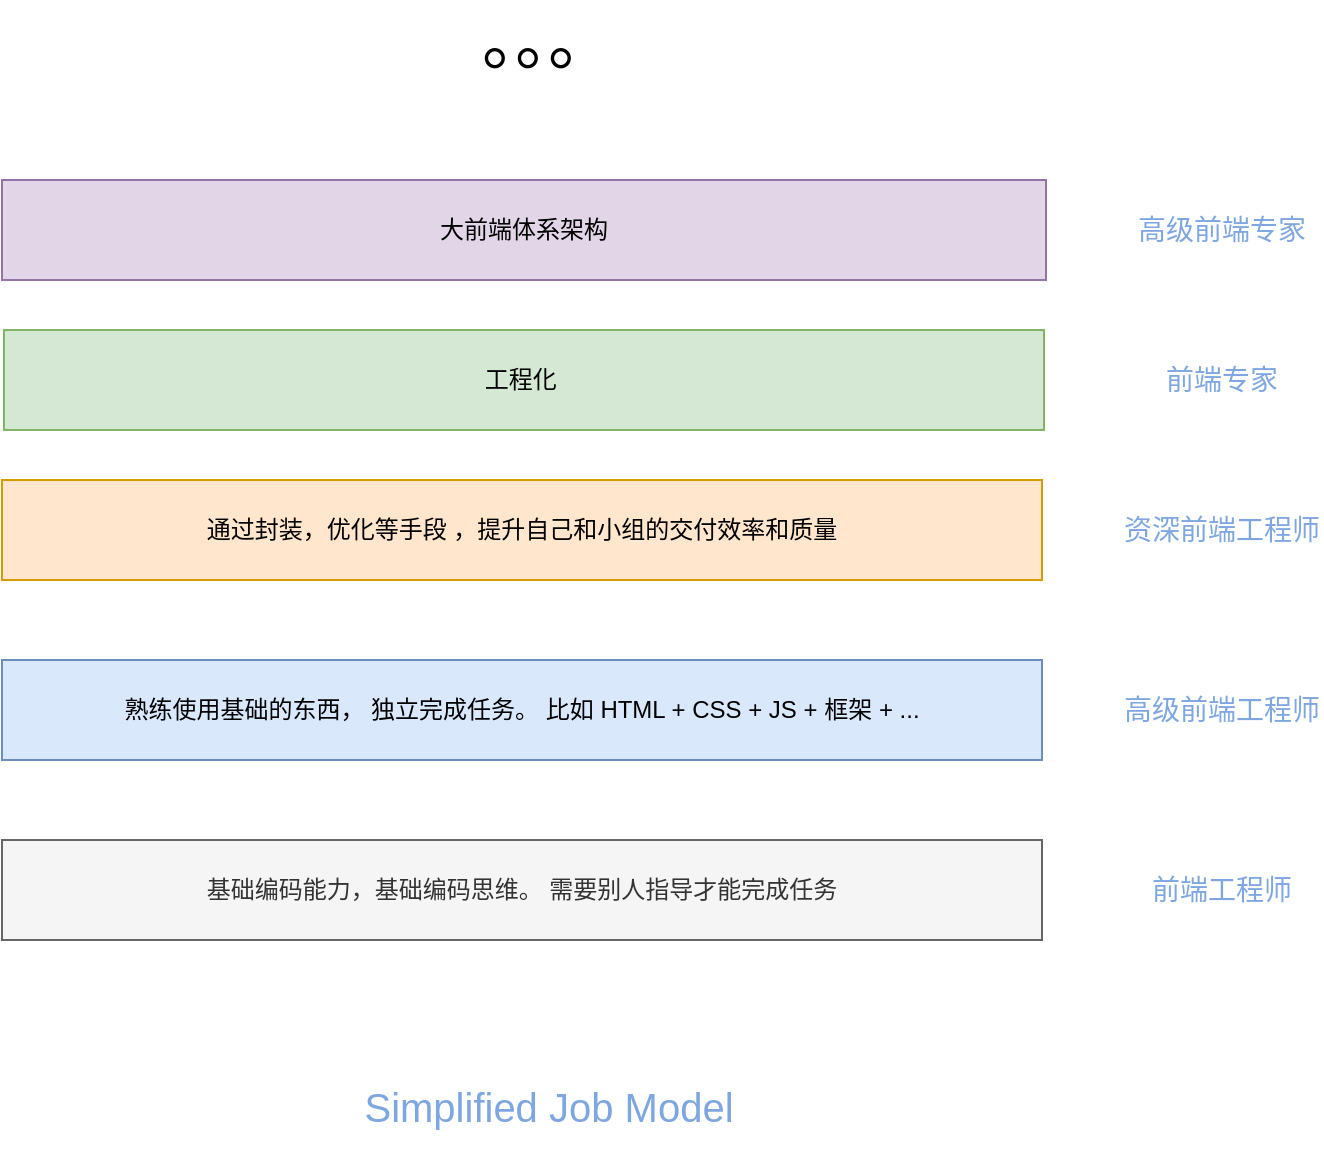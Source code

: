 <mxfile version="10.9.8" type="device"><diagram id="r3gyNHE_aF_SL8ZGsAju" name="第 1 页"><mxGraphModel dx="1411" dy="844" grid="1" gridSize="10" guides="1" tooltips="1" connect="1" arrows="1" fold="1" page="1" pageScale="1" pageWidth="827" pageHeight="1169" math="0" shadow="0"><root><mxCell id="0"/><mxCell id="1" parent="0"/><mxCell id="3CAJom-GJ8DoSvdF5CdM-2" value="工程化&amp;nbsp;" style="rounded=0;whiteSpace=wrap;html=1;fillColor=#d5e8d4;strokeColor=#82b366;" vertex="1" parent="1"><mxGeometry x="141" y="225" width="520" height="50" as="geometry"/></mxCell><mxCell id="3CAJom-GJ8DoSvdF5CdM-3" value="通过封装，优化等手段 ，提升自己和小组的交付效率和质量" style="rounded=0;whiteSpace=wrap;html=1;fillColor=#ffe6cc;strokeColor=#d79b00;" vertex="1" parent="1"><mxGeometry x="140" y="300" width="520" height="50" as="geometry"/></mxCell><mxCell id="3CAJom-GJ8DoSvdF5CdM-4" value="熟练使用基础的东西， 独立完成任务。 比如 HTML + CSS + JS + 框架 + ..." style="rounded=0;whiteSpace=wrap;html=1;fillColor=#dae8fc;strokeColor=#6c8ebf;" vertex="1" parent="1"><mxGeometry x="140" y="390" width="520" height="50" as="geometry"/></mxCell><mxCell id="3CAJom-GJ8DoSvdF5CdM-5" value="基础编码能力，基础编码思维。 需要别人指导才能完成任务" style="rounded=0;whiteSpace=wrap;html=1;fillColor=#f5f5f5;strokeColor=#666666;fontColor=#333333;" vertex="1" parent="1"><mxGeometry x="140" y="480" width="520" height="50" as="geometry"/></mxCell><mxCell id="3CAJom-GJ8DoSvdF5CdM-6" value="大前端体系架构" style="rounded=0;whiteSpace=wrap;html=1;fillColor=#e1d5e7;strokeColor=#9673a6;" vertex="1" parent="1"><mxGeometry x="140" y="150" width="522" height="50" as="geometry"/></mxCell><mxCell id="3CAJom-GJ8DoSvdF5CdM-7" value="前端工程师" style="text;html=1;strokeColor=none;fillColor=none;align=center;verticalAlign=middle;whiteSpace=wrap;rounded=0;fontSize=14;fontColor=#7EA6E0;" vertex="1" parent="1"><mxGeometry x="700" y="487.5" width="100" height="35" as="geometry"/></mxCell><mxCell id="3CAJom-GJ8DoSvdF5CdM-9" value="高级前端工程师" style="text;html=1;strokeColor=none;fillColor=none;align=center;verticalAlign=middle;whiteSpace=wrap;rounded=0;fontSize=14;fontColor=#7EA6E0;" vertex="1" parent="1"><mxGeometry x="700" y="397.5" width="100" height="35" as="geometry"/></mxCell><mxCell id="3CAJom-GJ8DoSvdF5CdM-10" value="资深前端工程师" style="text;html=1;strokeColor=none;fillColor=none;align=center;verticalAlign=middle;whiteSpace=wrap;rounded=0;fontSize=14;fontColor=#7EA6E0;" vertex="1" parent="1"><mxGeometry x="700" y="307.5" width="100" height="35" as="geometry"/></mxCell><mxCell id="3CAJom-GJ8DoSvdF5CdM-11" value="前端专家" style="text;html=1;strokeColor=none;fillColor=none;align=center;verticalAlign=middle;whiteSpace=wrap;rounded=0;fontSize=14;fontColor=#7EA6E0;" vertex="1" parent="1"><mxGeometry x="700" y="232.5" width="100" height="35" as="geometry"/></mxCell><mxCell id="3CAJom-GJ8DoSvdF5CdM-12" value="高级前端专家" style="text;html=1;strokeColor=none;fillColor=none;align=center;verticalAlign=middle;whiteSpace=wrap;rounded=0;fontSize=14;fontColor=#7EA6E0;" vertex="1" parent="1"><mxGeometry x="700" y="157.5" width="100" height="35" as="geometry"/></mxCell><mxCell id="3CAJom-GJ8DoSvdF5CdM-13" value="。。。" style="text;html=1;strokeColor=none;fillColor=none;align=center;verticalAlign=middle;whiteSpace=wrap;rounded=0;fontSize=33;fontColor=#000000;" vertex="1" parent="1"><mxGeometry x="393" y="70" width="40" height="20" as="geometry"/></mxCell><mxCell id="3CAJom-GJ8DoSvdF5CdM-14" value="Simplified Job Model" style="text;html=1;strokeColor=none;fillColor=none;align=center;verticalAlign=middle;whiteSpace=wrap;rounded=0;fontSize=20;fontColor=#7EA6E0;" vertex="1" parent="1"><mxGeometry x="234.5" y="580" width="357" height="66" as="geometry"/></mxCell></root></mxGraphModel></diagram></mxfile>